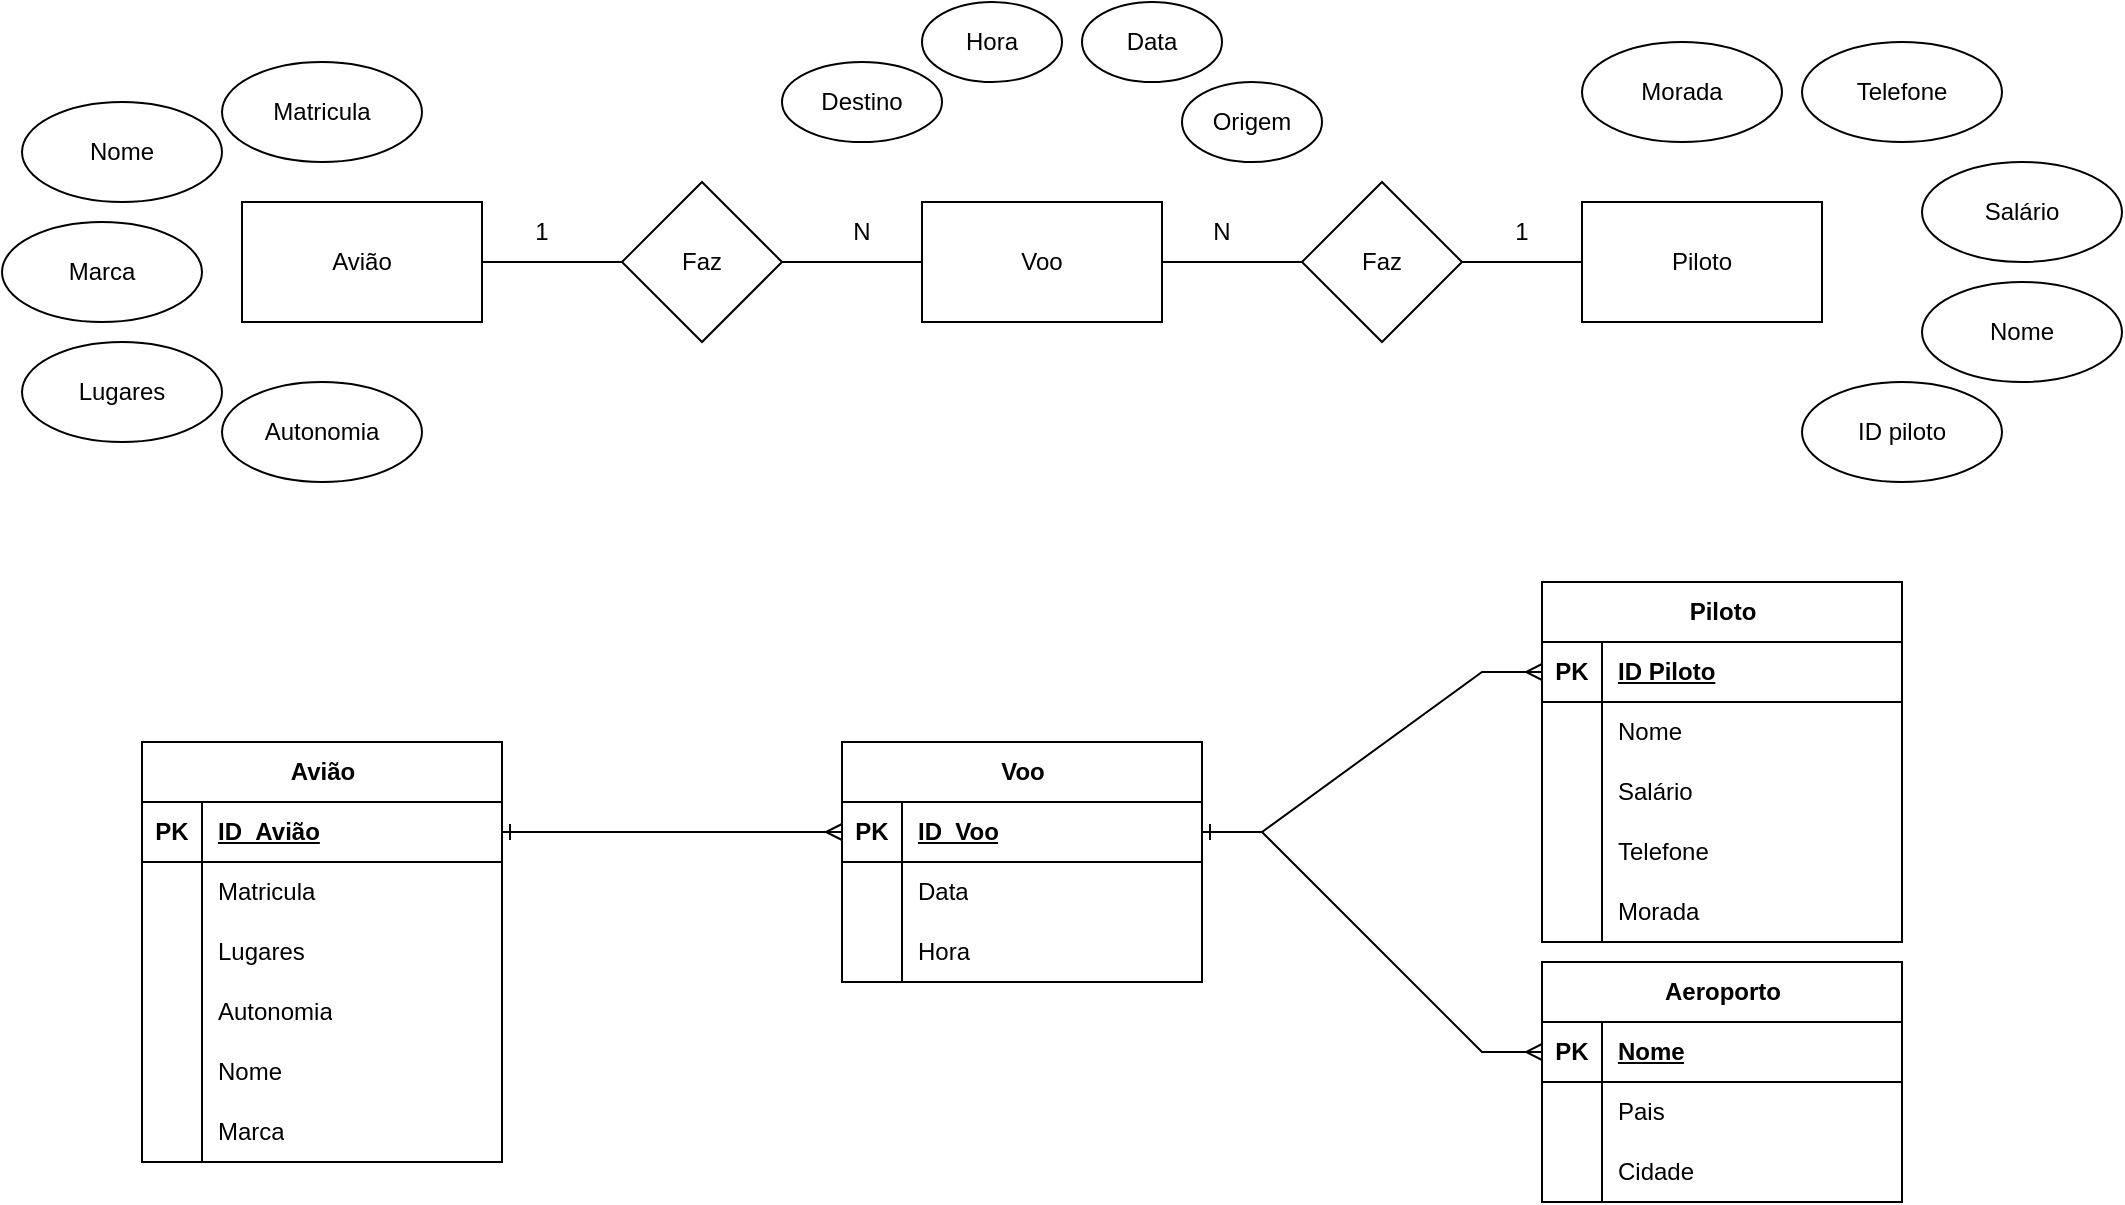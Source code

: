 <mxfile version="22.0.8" type="github">
  <diagram name="Página-1" id="p1oXtkRtHW1GF1QQuitB">
    <mxGraphModel dx="2261" dy="738" grid="1" gridSize="10" guides="1" tooltips="1" connect="1" arrows="1" fold="1" page="1" pageScale="1" pageWidth="827" pageHeight="1169" math="0" shadow="0">
      <root>
        <mxCell id="0" />
        <mxCell id="1" parent="0" />
        <mxCell id="BLrcWcdaxOxOEYR4BJmN-2" value="Voo" style="rounded=0;whiteSpace=wrap;html=1;" parent="1" vertex="1">
          <mxGeometry x="320" y="300" width="120" height="60" as="geometry" />
        </mxCell>
        <mxCell id="BLrcWcdaxOxOEYR4BJmN-3" value="Piloto" style="rounded=0;whiteSpace=wrap;html=1;" parent="1" vertex="1">
          <mxGeometry x="650" y="300" width="120" height="60" as="geometry" />
        </mxCell>
        <mxCell id="BLrcWcdaxOxOEYR4BJmN-4" value="Avião" style="rounded=0;whiteSpace=wrap;html=1;" parent="1" vertex="1">
          <mxGeometry x="-20" y="300" width="120" height="60" as="geometry" />
        </mxCell>
        <mxCell id="BLrcWcdaxOxOEYR4BJmN-6" value="Faz" style="rhombus;whiteSpace=wrap;html=1;" parent="1" vertex="1">
          <mxGeometry x="510" y="290" width="80" height="80" as="geometry" />
        </mxCell>
        <mxCell id="BLrcWcdaxOxOEYR4BJmN-7" value="Faz" style="rhombus;whiteSpace=wrap;html=1;" parent="1" vertex="1">
          <mxGeometry x="170" y="290" width="80" height="80" as="geometry" />
        </mxCell>
        <mxCell id="BLrcWcdaxOxOEYR4BJmN-8" value="" style="endArrow=none;html=1;rounded=0;entryX=1;entryY=0.5;entryDx=0;entryDy=0;exitX=0;exitY=0.5;exitDx=0;exitDy=0;" parent="1" source="BLrcWcdaxOxOEYR4BJmN-3" target="BLrcWcdaxOxOEYR4BJmN-6" edge="1">
          <mxGeometry width="50" height="50" relative="1" as="geometry">
            <mxPoint x="390" y="430" as="sourcePoint" />
            <mxPoint x="440" y="380" as="targetPoint" />
          </mxGeometry>
        </mxCell>
        <mxCell id="BLrcWcdaxOxOEYR4BJmN-9" value="" style="endArrow=none;html=1;rounded=0;exitX=1;exitY=0.5;exitDx=0;exitDy=0;entryX=0;entryY=0.5;entryDx=0;entryDy=0;" parent="1" source="BLrcWcdaxOxOEYR4BJmN-2" target="BLrcWcdaxOxOEYR4BJmN-6" edge="1">
          <mxGeometry width="50" height="50" relative="1" as="geometry">
            <mxPoint x="390" y="430" as="sourcePoint" />
            <mxPoint x="440" y="380" as="targetPoint" />
          </mxGeometry>
        </mxCell>
        <mxCell id="BLrcWcdaxOxOEYR4BJmN-10" value="" style="endArrow=none;html=1;rounded=0;exitX=1;exitY=0.5;exitDx=0;exitDy=0;entryX=0;entryY=0.5;entryDx=0;entryDy=0;" parent="1" source="BLrcWcdaxOxOEYR4BJmN-7" target="BLrcWcdaxOxOEYR4BJmN-2" edge="1">
          <mxGeometry width="50" height="50" relative="1" as="geometry">
            <mxPoint x="390" y="430" as="sourcePoint" />
            <mxPoint x="440" y="380" as="targetPoint" />
          </mxGeometry>
        </mxCell>
        <mxCell id="BLrcWcdaxOxOEYR4BJmN-11" value="" style="endArrow=none;html=1;rounded=0;exitX=1;exitY=0.5;exitDx=0;exitDy=0;entryX=0;entryY=0.5;entryDx=0;entryDy=0;" parent="1" source="BLrcWcdaxOxOEYR4BJmN-4" target="BLrcWcdaxOxOEYR4BJmN-7" edge="1">
          <mxGeometry width="50" height="50" relative="1" as="geometry">
            <mxPoint x="390" y="430" as="sourcePoint" />
            <mxPoint x="440" y="380" as="targetPoint" />
          </mxGeometry>
        </mxCell>
        <mxCell id="BLrcWcdaxOxOEYR4BJmN-12" value="1" style="text;html=1;strokeColor=none;fillColor=none;align=center;verticalAlign=middle;whiteSpace=wrap;rounded=0;" parent="1" vertex="1">
          <mxGeometry x="590" y="300" width="60" height="30" as="geometry" />
        </mxCell>
        <mxCell id="BLrcWcdaxOxOEYR4BJmN-13" value="N" style="text;html=1;strokeColor=none;fillColor=none;align=center;verticalAlign=middle;whiteSpace=wrap;rounded=0;" parent="1" vertex="1">
          <mxGeometry x="440" y="300" width="60" height="30" as="geometry" />
        </mxCell>
        <mxCell id="BLrcWcdaxOxOEYR4BJmN-14" value="N" style="text;html=1;strokeColor=none;fillColor=none;align=center;verticalAlign=middle;whiteSpace=wrap;rounded=0;" parent="1" vertex="1">
          <mxGeometry x="260" y="300" width="60" height="30" as="geometry" />
        </mxCell>
        <mxCell id="BLrcWcdaxOxOEYR4BJmN-15" value="1" style="text;html=1;strokeColor=none;fillColor=none;align=center;verticalAlign=middle;whiteSpace=wrap;rounded=0;" parent="1" vertex="1">
          <mxGeometry x="100" y="300" width="60" height="30" as="geometry" />
        </mxCell>
        <mxCell id="BLrcWcdaxOxOEYR4BJmN-21" value="Autonomia" style="ellipse;whiteSpace=wrap;html=1;" parent="1" vertex="1">
          <mxGeometry x="-30" y="390" width="100" height="50" as="geometry" />
        </mxCell>
        <mxCell id="BLrcWcdaxOxOEYR4BJmN-22" value="Matricula" style="ellipse;whiteSpace=wrap;html=1;" parent="1" vertex="1">
          <mxGeometry x="-30" y="230" width="100" height="50" as="geometry" />
        </mxCell>
        <mxCell id="BLrcWcdaxOxOEYR4BJmN-23" value="Nome" style="ellipse;whiteSpace=wrap;html=1;" parent="1" vertex="1">
          <mxGeometry x="-130" y="250" width="100" height="50" as="geometry" />
        </mxCell>
        <mxCell id="BLrcWcdaxOxOEYR4BJmN-24" value="Marca" style="ellipse;whiteSpace=wrap;html=1;" parent="1" vertex="1">
          <mxGeometry x="-140" y="310" width="100" height="50" as="geometry" />
        </mxCell>
        <mxCell id="BLrcWcdaxOxOEYR4BJmN-25" value="Lugares" style="ellipse;whiteSpace=wrap;html=1;" parent="1" vertex="1">
          <mxGeometry x="-130" y="370" width="100" height="50" as="geometry" />
        </mxCell>
        <mxCell id="BLrcWcdaxOxOEYR4BJmN-26" value="ID piloto" style="ellipse;whiteSpace=wrap;html=1;" parent="1" vertex="1">
          <mxGeometry x="760" y="390" width="100" height="50" as="geometry" />
        </mxCell>
        <mxCell id="BLrcWcdaxOxOEYR4BJmN-27" value="Origem" style="ellipse;whiteSpace=wrap;html=1;" parent="1" vertex="1">
          <mxGeometry x="450" y="240" width="70" height="40" as="geometry" />
        </mxCell>
        <mxCell id="BLrcWcdaxOxOEYR4BJmN-28" value="Hora" style="ellipse;whiteSpace=wrap;html=1;" parent="1" vertex="1">
          <mxGeometry x="320" y="200" width="70" height="40" as="geometry" />
        </mxCell>
        <mxCell id="BLrcWcdaxOxOEYR4BJmN-29" value="Data" style="ellipse;whiteSpace=wrap;html=1;" parent="1" vertex="1">
          <mxGeometry x="400" y="200" width="70" height="40" as="geometry" />
        </mxCell>
        <mxCell id="BLrcWcdaxOxOEYR4BJmN-32" value="Destino" style="ellipse;whiteSpace=wrap;html=1;" parent="1" vertex="1">
          <mxGeometry x="250" y="230" width="80" height="40" as="geometry" />
        </mxCell>
        <mxCell id="BLrcWcdaxOxOEYR4BJmN-33" style="edgeStyle=orthogonalEdgeStyle;rounded=0;orthogonalLoop=1;jettySize=auto;html=1;exitX=0.5;exitY=1;exitDx=0;exitDy=0;" parent="1" edge="1">
          <mxGeometry relative="1" as="geometry">
            <mxPoint x="520" y="220" as="sourcePoint" />
            <mxPoint x="520" y="220" as="targetPoint" />
          </mxGeometry>
        </mxCell>
        <mxCell id="BLrcWcdaxOxOEYR4BJmN-35" value="Nome" style="ellipse;whiteSpace=wrap;html=1;" parent="1" vertex="1">
          <mxGeometry x="820" y="340" width="100" height="50" as="geometry" />
        </mxCell>
        <mxCell id="BLrcWcdaxOxOEYR4BJmN-36" value="Salário" style="ellipse;whiteSpace=wrap;html=1;" parent="1" vertex="1">
          <mxGeometry x="820" y="280" width="100" height="50" as="geometry" />
        </mxCell>
        <mxCell id="BLrcWcdaxOxOEYR4BJmN-37" value="Telefone" style="ellipse;whiteSpace=wrap;html=1;" parent="1" vertex="1">
          <mxGeometry x="760" y="220" width="100" height="50" as="geometry" />
        </mxCell>
        <mxCell id="BLrcWcdaxOxOEYR4BJmN-38" style="edgeStyle=orthogonalEdgeStyle;rounded=0;orthogonalLoop=1;jettySize=auto;html=1;exitX=0.5;exitY=1;exitDx=0;exitDy=0;" parent="1" source="BLrcWcdaxOxOEYR4BJmN-35" target="BLrcWcdaxOxOEYR4BJmN-35" edge="1">
          <mxGeometry relative="1" as="geometry" />
        </mxCell>
        <mxCell id="BLrcWcdaxOxOEYR4BJmN-39" value="Morada" style="ellipse;whiteSpace=wrap;html=1;" parent="1" vertex="1">
          <mxGeometry x="650" y="220" width="100" height="50" as="geometry" />
        </mxCell>
        <mxCell id="wO852-rzgp2-AdcfEZoa-1" value="" style="edgeStyle=entityRelationEdgeStyle;fontSize=12;html=1;endArrow=ERmany;startArrow=ERone;rounded=0;startFill=0;endFill=0;exitX=1;exitY=0.5;exitDx=0;exitDy=0;entryX=0;entryY=0.5;entryDx=0;entryDy=0;" edge="1" parent="1" source="wO852-rzgp2-AdcfEZoa-6" target="wO852-rzgp2-AdcfEZoa-19">
          <mxGeometry width="100" height="100" relative="1" as="geometry">
            <mxPoint x="120" y="620" as="sourcePoint" />
            <mxPoint x="240" y="620" as="targetPoint" />
          </mxGeometry>
        </mxCell>
        <mxCell id="wO852-rzgp2-AdcfEZoa-2" value="" style="edgeStyle=entityRelationEdgeStyle;fontSize=12;html=1;endArrow=ERmany;startArrow=ERone;rounded=0;startFill=0;endFill=0;exitX=1;exitY=0.5;exitDx=0;exitDy=0;entryX=0;entryY=0.5;entryDx=0;entryDy=0;" edge="1" parent="1" source="wO852-rzgp2-AdcfEZoa-19" target="wO852-rzgp2-AdcfEZoa-32">
          <mxGeometry width="100" height="100" relative="1" as="geometry">
            <mxPoint x="500" y="760" as="sourcePoint" />
            <mxPoint x="624" y="760" as="targetPoint" />
          </mxGeometry>
        </mxCell>
        <mxCell id="wO852-rzgp2-AdcfEZoa-5" value="Avião" style="shape=table;startSize=30;container=1;collapsible=1;childLayout=tableLayout;fixedRows=1;rowLines=0;fontStyle=1;align=center;resizeLast=1;html=1;" vertex="1" parent="1">
          <mxGeometry x="-70" y="570" width="180" height="210" as="geometry" />
        </mxCell>
        <mxCell id="wO852-rzgp2-AdcfEZoa-6" value="" style="shape=tableRow;horizontal=0;startSize=0;swimlaneHead=0;swimlaneBody=0;fillColor=none;collapsible=0;dropTarget=0;points=[[0,0.5],[1,0.5]];portConstraint=eastwest;top=0;left=0;right=0;bottom=1;" vertex="1" parent="wO852-rzgp2-AdcfEZoa-5">
          <mxGeometry y="30" width="180" height="30" as="geometry" />
        </mxCell>
        <mxCell id="wO852-rzgp2-AdcfEZoa-7" value="PK" style="shape=partialRectangle;connectable=0;fillColor=none;top=0;left=0;bottom=0;right=0;fontStyle=1;overflow=hidden;whiteSpace=wrap;html=1;" vertex="1" parent="wO852-rzgp2-AdcfEZoa-6">
          <mxGeometry width="30" height="30" as="geometry">
            <mxRectangle width="30" height="30" as="alternateBounds" />
          </mxGeometry>
        </mxCell>
        <mxCell id="wO852-rzgp2-AdcfEZoa-8" value="ID_Avião" style="shape=partialRectangle;connectable=0;fillColor=none;top=0;left=0;bottom=0;right=0;align=left;spacingLeft=6;fontStyle=5;overflow=hidden;whiteSpace=wrap;html=1;" vertex="1" parent="wO852-rzgp2-AdcfEZoa-6">
          <mxGeometry x="30" width="150" height="30" as="geometry">
            <mxRectangle width="150" height="30" as="alternateBounds" />
          </mxGeometry>
        </mxCell>
        <mxCell id="wO852-rzgp2-AdcfEZoa-9" value="" style="shape=tableRow;horizontal=0;startSize=0;swimlaneHead=0;swimlaneBody=0;fillColor=none;collapsible=0;dropTarget=0;points=[[0,0.5],[1,0.5]];portConstraint=eastwest;top=0;left=0;right=0;bottom=0;" vertex="1" parent="wO852-rzgp2-AdcfEZoa-5">
          <mxGeometry y="60" width="180" height="30" as="geometry" />
        </mxCell>
        <mxCell id="wO852-rzgp2-AdcfEZoa-10" value="" style="shape=partialRectangle;connectable=0;fillColor=none;top=0;left=0;bottom=0;right=0;editable=1;overflow=hidden;whiteSpace=wrap;html=1;" vertex="1" parent="wO852-rzgp2-AdcfEZoa-9">
          <mxGeometry width="30" height="30" as="geometry">
            <mxRectangle width="30" height="30" as="alternateBounds" />
          </mxGeometry>
        </mxCell>
        <mxCell id="wO852-rzgp2-AdcfEZoa-11" value="Matricula" style="shape=partialRectangle;connectable=0;fillColor=none;top=0;left=0;bottom=0;right=0;align=left;spacingLeft=6;overflow=hidden;whiteSpace=wrap;html=1;" vertex="1" parent="wO852-rzgp2-AdcfEZoa-9">
          <mxGeometry x="30" width="150" height="30" as="geometry">
            <mxRectangle width="150" height="30" as="alternateBounds" />
          </mxGeometry>
        </mxCell>
        <mxCell id="wO852-rzgp2-AdcfEZoa-47" style="shape=tableRow;horizontal=0;startSize=0;swimlaneHead=0;swimlaneBody=0;fillColor=none;collapsible=0;dropTarget=0;points=[[0,0.5],[1,0.5]];portConstraint=eastwest;top=0;left=0;right=0;bottom=0;" vertex="1" parent="wO852-rzgp2-AdcfEZoa-5">
          <mxGeometry y="90" width="180" height="30" as="geometry" />
        </mxCell>
        <mxCell id="wO852-rzgp2-AdcfEZoa-48" style="shape=partialRectangle;connectable=0;fillColor=none;top=0;left=0;bottom=0;right=0;editable=1;overflow=hidden;whiteSpace=wrap;html=1;" vertex="1" parent="wO852-rzgp2-AdcfEZoa-47">
          <mxGeometry width="30" height="30" as="geometry">
            <mxRectangle width="30" height="30" as="alternateBounds" />
          </mxGeometry>
        </mxCell>
        <mxCell id="wO852-rzgp2-AdcfEZoa-49" value="Lugares" style="shape=partialRectangle;connectable=0;fillColor=none;top=0;left=0;bottom=0;right=0;align=left;spacingLeft=6;overflow=hidden;whiteSpace=wrap;html=1;" vertex="1" parent="wO852-rzgp2-AdcfEZoa-47">
          <mxGeometry x="30" width="150" height="30" as="geometry">
            <mxRectangle width="150" height="30" as="alternateBounds" />
          </mxGeometry>
        </mxCell>
        <mxCell id="wO852-rzgp2-AdcfEZoa-44" style="shape=tableRow;horizontal=0;startSize=0;swimlaneHead=0;swimlaneBody=0;fillColor=none;collapsible=0;dropTarget=0;points=[[0,0.5],[1,0.5]];portConstraint=eastwest;top=0;left=0;right=0;bottom=0;" vertex="1" parent="wO852-rzgp2-AdcfEZoa-5">
          <mxGeometry y="120" width="180" height="30" as="geometry" />
        </mxCell>
        <mxCell id="wO852-rzgp2-AdcfEZoa-45" style="shape=partialRectangle;connectable=0;fillColor=none;top=0;left=0;bottom=0;right=0;editable=1;overflow=hidden;whiteSpace=wrap;html=1;" vertex="1" parent="wO852-rzgp2-AdcfEZoa-44">
          <mxGeometry width="30" height="30" as="geometry">
            <mxRectangle width="30" height="30" as="alternateBounds" />
          </mxGeometry>
        </mxCell>
        <mxCell id="wO852-rzgp2-AdcfEZoa-46" value="Autonomia" style="shape=partialRectangle;connectable=0;fillColor=none;top=0;left=0;bottom=0;right=0;align=left;spacingLeft=6;overflow=hidden;whiteSpace=wrap;html=1;" vertex="1" parent="wO852-rzgp2-AdcfEZoa-44">
          <mxGeometry x="30" width="150" height="30" as="geometry">
            <mxRectangle width="150" height="30" as="alternateBounds" />
          </mxGeometry>
        </mxCell>
        <mxCell id="wO852-rzgp2-AdcfEZoa-12" value="" style="shape=tableRow;horizontal=0;startSize=0;swimlaneHead=0;swimlaneBody=0;fillColor=none;collapsible=0;dropTarget=0;points=[[0,0.5],[1,0.5]];portConstraint=eastwest;top=0;left=0;right=0;bottom=0;" vertex="1" parent="wO852-rzgp2-AdcfEZoa-5">
          <mxGeometry y="150" width="180" height="30" as="geometry" />
        </mxCell>
        <mxCell id="wO852-rzgp2-AdcfEZoa-13" value="" style="shape=partialRectangle;connectable=0;fillColor=none;top=0;left=0;bottom=0;right=0;editable=1;overflow=hidden;whiteSpace=wrap;html=1;" vertex="1" parent="wO852-rzgp2-AdcfEZoa-12">
          <mxGeometry width="30" height="30" as="geometry">
            <mxRectangle width="30" height="30" as="alternateBounds" />
          </mxGeometry>
        </mxCell>
        <mxCell id="wO852-rzgp2-AdcfEZoa-14" value="Nome" style="shape=partialRectangle;connectable=0;fillColor=none;top=0;left=0;bottom=0;right=0;align=left;spacingLeft=6;overflow=hidden;whiteSpace=wrap;html=1;" vertex="1" parent="wO852-rzgp2-AdcfEZoa-12">
          <mxGeometry x="30" width="150" height="30" as="geometry">
            <mxRectangle width="150" height="30" as="alternateBounds" />
          </mxGeometry>
        </mxCell>
        <mxCell id="wO852-rzgp2-AdcfEZoa-15" value="" style="shape=tableRow;horizontal=0;startSize=0;swimlaneHead=0;swimlaneBody=0;fillColor=none;collapsible=0;dropTarget=0;points=[[0,0.5],[1,0.5]];portConstraint=eastwest;top=0;left=0;right=0;bottom=0;" vertex="1" parent="wO852-rzgp2-AdcfEZoa-5">
          <mxGeometry y="180" width="180" height="30" as="geometry" />
        </mxCell>
        <mxCell id="wO852-rzgp2-AdcfEZoa-16" value="" style="shape=partialRectangle;connectable=0;fillColor=none;top=0;left=0;bottom=0;right=0;editable=1;overflow=hidden;whiteSpace=wrap;html=1;" vertex="1" parent="wO852-rzgp2-AdcfEZoa-15">
          <mxGeometry width="30" height="30" as="geometry">
            <mxRectangle width="30" height="30" as="alternateBounds" />
          </mxGeometry>
        </mxCell>
        <mxCell id="wO852-rzgp2-AdcfEZoa-17" value="Marca" style="shape=partialRectangle;connectable=0;fillColor=none;top=0;left=0;bottom=0;right=0;align=left;spacingLeft=6;overflow=hidden;whiteSpace=wrap;html=1;" vertex="1" parent="wO852-rzgp2-AdcfEZoa-15">
          <mxGeometry x="30" width="150" height="30" as="geometry">
            <mxRectangle width="150" height="30" as="alternateBounds" />
          </mxGeometry>
        </mxCell>
        <mxCell id="wO852-rzgp2-AdcfEZoa-31" value="Piloto" style="shape=table;startSize=30;container=1;collapsible=1;childLayout=tableLayout;fixedRows=1;rowLines=0;fontStyle=1;align=center;resizeLast=1;html=1;" vertex="1" parent="1">
          <mxGeometry x="630" y="490" width="180" height="180" as="geometry" />
        </mxCell>
        <mxCell id="wO852-rzgp2-AdcfEZoa-32" value="" style="shape=tableRow;horizontal=0;startSize=0;swimlaneHead=0;swimlaneBody=0;fillColor=none;collapsible=0;dropTarget=0;points=[[0,0.5],[1,0.5]];portConstraint=eastwest;top=0;left=0;right=0;bottom=1;" vertex="1" parent="wO852-rzgp2-AdcfEZoa-31">
          <mxGeometry y="30" width="180" height="30" as="geometry" />
        </mxCell>
        <mxCell id="wO852-rzgp2-AdcfEZoa-33" value="PK" style="shape=partialRectangle;connectable=0;fillColor=none;top=0;left=0;bottom=0;right=0;fontStyle=1;overflow=hidden;whiteSpace=wrap;html=1;" vertex="1" parent="wO852-rzgp2-AdcfEZoa-32">
          <mxGeometry width="30" height="30" as="geometry">
            <mxRectangle width="30" height="30" as="alternateBounds" />
          </mxGeometry>
        </mxCell>
        <mxCell id="wO852-rzgp2-AdcfEZoa-34" value="ID Piloto" style="shape=partialRectangle;connectable=0;fillColor=none;top=0;left=0;bottom=0;right=0;align=left;spacingLeft=6;fontStyle=5;overflow=hidden;whiteSpace=wrap;html=1;" vertex="1" parent="wO852-rzgp2-AdcfEZoa-32">
          <mxGeometry x="30" width="150" height="30" as="geometry">
            <mxRectangle width="150" height="30" as="alternateBounds" />
          </mxGeometry>
        </mxCell>
        <mxCell id="wO852-rzgp2-AdcfEZoa-35" value="" style="shape=tableRow;horizontal=0;startSize=0;swimlaneHead=0;swimlaneBody=0;fillColor=none;collapsible=0;dropTarget=0;points=[[0,0.5],[1,0.5]];portConstraint=eastwest;top=0;left=0;right=0;bottom=0;" vertex="1" parent="wO852-rzgp2-AdcfEZoa-31">
          <mxGeometry y="60" width="180" height="30" as="geometry" />
        </mxCell>
        <mxCell id="wO852-rzgp2-AdcfEZoa-36" value="" style="shape=partialRectangle;connectable=0;fillColor=none;top=0;left=0;bottom=0;right=0;editable=1;overflow=hidden;whiteSpace=wrap;html=1;" vertex="1" parent="wO852-rzgp2-AdcfEZoa-35">
          <mxGeometry width="30" height="30" as="geometry">
            <mxRectangle width="30" height="30" as="alternateBounds" />
          </mxGeometry>
        </mxCell>
        <mxCell id="wO852-rzgp2-AdcfEZoa-37" value="Nome" style="shape=partialRectangle;connectable=0;fillColor=none;top=0;left=0;bottom=0;right=0;align=left;spacingLeft=6;overflow=hidden;whiteSpace=wrap;html=1;" vertex="1" parent="wO852-rzgp2-AdcfEZoa-35">
          <mxGeometry x="30" width="150" height="30" as="geometry">
            <mxRectangle width="150" height="30" as="alternateBounds" />
          </mxGeometry>
        </mxCell>
        <mxCell id="wO852-rzgp2-AdcfEZoa-38" value="" style="shape=tableRow;horizontal=0;startSize=0;swimlaneHead=0;swimlaneBody=0;fillColor=none;collapsible=0;dropTarget=0;points=[[0,0.5],[1,0.5]];portConstraint=eastwest;top=0;left=0;right=0;bottom=0;" vertex="1" parent="wO852-rzgp2-AdcfEZoa-31">
          <mxGeometry y="90" width="180" height="30" as="geometry" />
        </mxCell>
        <mxCell id="wO852-rzgp2-AdcfEZoa-39" value="" style="shape=partialRectangle;connectable=0;fillColor=none;top=0;left=0;bottom=0;right=0;editable=1;overflow=hidden;whiteSpace=wrap;html=1;" vertex="1" parent="wO852-rzgp2-AdcfEZoa-38">
          <mxGeometry width="30" height="30" as="geometry">
            <mxRectangle width="30" height="30" as="alternateBounds" />
          </mxGeometry>
        </mxCell>
        <mxCell id="wO852-rzgp2-AdcfEZoa-40" value="Salário&lt;span style=&quot;white-space: pre;&quot;&gt;&#x9;&lt;/span&gt;" style="shape=partialRectangle;connectable=0;fillColor=none;top=0;left=0;bottom=0;right=0;align=left;spacingLeft=6;overflow=hidden;whiteSpace=wrap;html=1;" vertex="1" parent="wO852-rzgp2-AdcfEZoa-38">
          <mxGeometry x="30" width="150" height="30" as="geometry">
            <mxRectangle width="150" height="30" as="alternateBounds" />
          </mxGeometry>
        </mxCell>
        <mxCell id="wO852-rzgp2-AdcfEZoa-41" value="" style="shape=tableRow;horizontal=0;startSize=0;swimlaneHead=0;swimlaneBody=0;fillColor=none;collapsible=0;dropTarget=0;points=[[0,0.5],[1,0.5]];portConstraint=eastwest;top=0;left=0;right=0;bottom=0;" vertex="1" parent="wO852-rzgp2-AdcfEZoa-31">
          <mxGeometry y="120" width="180" height="30" as="geometry" />
        </mxCell>
        <mxCell id="wO852-rzgp2-AdcfEZoa-42" value="" style="shape=partialRectangle;connectable=0;fillColor=none;top=0;left=0;bottom=0;right=0;editable=1;overflow=hidden;whiteSpace=wrap;html=1;" vertex="1" parent="wO852-rzgp2-AdcfEZoa-41">
          <mxGeometry width="30" height="30" as="geometry">
            <mxRectangle width="30" height="30" as="alternateBounds" />
          </mxGeometry>
        </mxCell>
        <mxCell id="wO852-rzgp2-AdcfEZoa-43" value="Telefone" style="shape=partialRectangle;connectable=0;fillColor=none;top=0;left=0;bottom=0;right=0;align=left;spacingLeft=6;overflow=hidden;whiteSpace=wrap;html=1;" vertex="1" parent="wO852-rzgp2-AdcfEZoa-41">
          <mxGeometry x="30" width="150" height="30" as="geometry">
            <mxRectangle width="150" height="30" as="alternateBounds" />
          </mxGeometry>
        </mxCell>
        <mxCell id="wO852-rzgp2-AdcfEZoa-83" style="shape=tableRow;horizontal=0;startSize=0;swimlaneHead=0;swimlaneBody=0;fillColor=none;collapsible=0;dropTarget=0;points=[[0,0.5],[1,0.5]];portConstraint=eastwest;top=0;left=0;right=0;bottom=0;" vertex="1" parent="wO852-rzgp2-AdcfEZoa-31">
          <mxGeometry y="150" width="180" height="30" as="geometry" />
        </mxCell>
        <mxCell id="wO852-rzgp2-AdcfEZoa-84" style="shape=partialRectangle;connectable=0;fillColor=none;top=0;left=0;bottom=0;right=0;editable=1;overflow=hidden;whiteSpace=wrap;html=1;" vertex="1" parent="wO852-rzgp2-AdcfEZoa-83">
          <mxGeometry width="30" height="30" as="geometry">
            <mxRectangle width="30" height="30" as="alternateBounds" />
          </mxGeometry>
        </mxCell>
        <mxCell id="wO852-rzgp2-AdcfEZoa-85" value="Morada" style="shape=partialRectangle;connectable=0;fillColor=none;top=0;left=0;bottom=0;right=0;align=left;spacingLeft=6;overflow=hidden;whiteSpace=wrap;html=1;" vertex="1" parent="wO852-rzgp2-AdcfEZoa-83">
          <mxGeometry x="30" width="150" height="30" as="geometry">
            <mxRectangle width="150" height="30" as="alternateBounds" />
          </mxGeometry>
        </mxCell>
        <mxCell id="wO852-rzgp2-AdcfEZoa-18" value="Voo" style="shape=table;startSize=30;container=1;collapsible=1;childLayout=tableLayout;fixedRows=1;rowLines=0;fontStyle=1;align=center;resizeLast=1;html=1;" vertex="1" parent="1">
          <mxGeometry x="280" y="570" width="180" height="120" as="geometry" />
        </mxCell>
        <mxCell id="wO852-rzgp2-AdcfEZoa-19" value="" style="shape=tableRow;horizontal=0;startSize=0;swimlaneHead=0;swimlaneBody=0;fillColor=none;collapsible=0;dropTarget=0;points=[[0,0.5],[1,0.5]];portConstraint=eastwest;top=0;left=0;right=0;bottom=1;" vertex="1" parent="wO852-rzgp2-AdcfEZoa-18">
          <mxGeometry y="30" width="180" height="30" as="geometry" />
        </mxCell>
        <mxCell id="wO852-rzgp2-AdcfEZoa-20" value="PK" style="shape=partialRectangle;connectable=0;fillColor=none;top=0;left=0;bottom=0;right=0;fontStyle=1;overflow=hidden;whiteSpace=wrap;html=1;" vertex="1" parent="wO852-rzgp2-AdcfEZoa-19">
          <mxGeometry width="30" height="30" as="geometry">
            <mxRectangle width="30" height="30" as="alternateBounds" />
          </mxGeometry>
        </mxCell>
        <mxCell id="wO852-rzgp2-AdcfEZoa-21" value="ID_Voo" style="shape=partialRectangle;connectable=0;fillColor=none;top=0;left=0;bottom=0;right=0;align=left;spacingLeft=6;fontStyle=5;overflow=hidden;whiteSpace=wrap;html=1;" vertex="1" parent="wO852-rzgp2-AdcfEZoa-19">
          <mxGeometry x="30" width="150" height="30" as="geometry">
            <mxRectangle width="150" height="30" as="alternateBounds" />
          </mxGeometry>
        </mxCell>
        <mxCell id="wO852-rzgp2-AdcfEZoa-22" value="" style="shape=tableRow;horizontal=0;startSize=0;swimlaneHead=0;swimlaneBody=0;fillColor=none;collapsible=0;dropTarget=0;points=[[0,0.5],[1,0.5]];portConstraint=eastwest;top=0;left=0;right=0;bottom=0;" vertex="1" parent="wO852-rzgp2-AdcfEZoa-18">
          <mxGeometry y="60" width="180" height="30" as="geometry" />
        </mxCell>
        <mxCell id="wO852-rzgp2-AdcfEZoa-23" value="" style="shape=partialRectangle;connectable=0;fillColor=none;top=0;left=0;bottom=0;right=0;editable=1;overflow=hidden;whiteSpace=wrap;html=1;" vertex="1" parent="wO852-rzgp2-AdcfEZoa-22">
          <mxGeometry width="30" height="30" as="geometry">
            <mxRectangle width="30" height="30" as="alternateBounds" />
          </mxGeometry>
        </mxCell>
        <mxCell id="wO852-rzgp2-AdcfEZoa-24" value="Data" style="shape=partialRectangle;connectable=0;fillColor=none;top=0;left=0;bottom=0;right=0;align=left;spacingLeft=6;overflow=hidden;whiteSpace=wrap;html=1;" vertex="1" parent="wO852-rzgp2-AdcfEZoa-22">
          <mxGeometry x="30" width="150" height="30" as="geometry">
            <mxRectangle width="150" height="30" as="alternateBounds" />
          </mxGeometry>
        </mxCell>
        <mxCell id="wO852-rzgp2-AdcfEZoa-25" value="" style="shape=tableRow;horizontal=0;startSize=0;swimlaneHead=0;swimlaneBody=0;fillColor=none;collapsible=0;dropTarget=0;points=[[0,0.5],[1,0.5]];portConstraint=eastwest;top=0;left=0;right=0;bottom=0;" vertex="1" parent="wO852-rzgp2-AdcfEZoa-18">
          <mxGeometry y="90" width="180" height="30" as="geometry" />
        </mxCell>
        <mxCell id="wO852-rzgp2-AdcfEZoa-26" value="" style="shape=partialRectangle;connectable=0;fillColor=none;top=0;left=0;bottom=0;right=0;editable=1;overflow=hidden;whiteSpace=wrap;html=1;" vertex="1" parent="wO852-rzgp2-AdcfEZoa-25">
          <mxGeometry width="30" height="30" as="geometry">
            <mxRectangle width="30" height="30" as="alternateBounds" />
          </mxGeometry>
        </mxCell>
        <mxCell id="wO852-rzgp2-AdcfEZoa-27" value="Hora" style="shape=partialRectangle;connectable=0;fillColor=none;top=0;left=0;bottom=0;right=0;align=left;spacingLeft=6;overflow=hidden;whiteSpace=wrap;html=1;" vertex="1" parent="wO852-rzgp2-AdcfEZoa-25">
          <mxGeometry x="30" width="150" height="30" as="geometry">
            <mxRectangle width="150" height="30" as="alternateBounds" />
          </mxGeometry>
        </mxCell>
        <mxCell id="wO852-rzgp2-AdcfEZoa-76" value="" style="edgeStyle=entityRelationEdgeStyle;fontSize=12;html=1;endArrow=ERmany;startArrow=ERone;rounded=0;startFill=0;endFill=0;exitX=1;exitY=0.5;exitDx=0;exitDy=0;entryX=0;entryY=0.5;entryDx=0;entryDy=0;" edge="1" parent="1" source="wO852-rzgp2-AdcfEZoa-19" target="wO852-rzgp2-AdcfEZoa-64">
          <mxGeometry width="100" height="100" relative="1" as="geometry">
            <mxPoint x="470" y="625" as="sourcePoint" />
            <mxPoint x="640" y="535" as="targetPoint" />
          </mxGeometry>
        </mxCell>
        <mxCell id="wO852-rzgp2-AdcfEZoa-63" value="Aeroporto" style="shape=table;startSize=30;container=1;collapsible=1;childLayout=tableLayout;fixedRows=1;rowLines=0;fontStyle=1;align=center;resizeLast=1;html=1;" vertex="1" parent="1">
          <mxGeometry x="630" y="680" width="180" height="120" as="geometry" />
        </mxCell>
        <mxCell id="wO852-rzgp2-AdcfEZoa-64" value="" style="shape=tableRow;horizontal=0;startSize=0;swimlaneHead=0;swimlaneBody=0;fillColor=none;collapsible=0;dropTarget=0;points=[[0,0.5],[1,0.5]];portConstraint=eastwest;top=0;left=0;right=0;bottom=1;" vertex="1" parent="wO852-rzgp2-AdcfEZoa-63">
          <mxGeometry y="30" width="180" height="30" as="geometry" />
        </mxCell>
        <mxCell id="wO852-rzgp2-AdcfEZoa-65" value="PK" style="shape=partialRectangle;connectable=0;fillColor=none;top=0;left=0;bottom=0;right=0;fontStyle=1;overflow=hidden;whiteSpace=wrap;html=1;" vertex="1" parent="wO852-rzgp2-AdcfEZoa-64">
          <mxGeometry width="30" height="30" as="geometry">
            <mxRectangle width="30" height="30" as="alternateBounds" />
          </mxGeometry>
        </mxCell>
        <mxCell id="wO852-rzgp2-AdcfEZoa-66" value="Nome" style="shape=partialRectangle;connectable=0;fillColor=none;top=0;left=0;bottom=0;right=0;align=left;spacingLeft=6;fontStyle=5;overflow=hidden;whiteSpace=wrap;html=1;" vertex="1" parent="wO852-rzgp2-AdcfEZoa-64">
          <mxGeometry x="30" width="150" height="30" as="geometry">
            <mxRectangle width="150" height="30" as="alternateBounds" />
          </mxGeometry>
        </mxCell>
        <mxCell id="wO852-rzgp2-AdcfEZoa-67" value="" style="shape=tableRow;horizontal=0;startSize=0;swimlaneHead=0;swimlaneBody=0;fillColor=none;collapsible=0;dropTarget=0;points=[[0,0.5],[1,0.5]];portConstraint=eastwest;top=0;left=0;right=0;bottom=0;" vertex="1" parent="wO852-rzgp2-AdcfEZoa-63">
          <mxGeometry y="60" width="180" height="30" as="geometry" />
        </mxCell>
        <mxCell id="wO852-rzgp2-AdcfEZoa-68" value="" style="shape=partialRectangle;connectable=0;fillColor=none;top=0;left=0;bottom=0;right=0;editable=1;overflow=hidden;whiteSpace=wrap;html=1;" vertex="1" parent="wO852-rzgp2-AdcfEZoa-67">
          <mxGeometry width="30" height="30" as="geometry">
            <mxRectangle width="30" height="30" as="alternateBounds" />
          </mxGeometry>
        </mxCell>
        <mxCell id="wO852-rzgp2-AdcfEZoa-69" value="Pais" style="shape=partialRectangle;connectable=0;fillColor=none;top=0;left=0;bottom=0;right=0;align=left;spacingLeft=6;overflow=hidden;whiteSpace=wrap;html=1;" vertex="1" parent="wO852-rzgp2-AdcfEZoa-67">
          <mxGeometry x="30" width="150" height="30" as="geometry">
            <mxRectangle width="150" height="30" as="alternateBounds" />
          </mxGeometry>
        </mxCell>
        <mxCell id="wO852-rzgp2-AdcfEZoa-70" value="" style="shape=tableRow;horizontal=0;startSize=0;swimlaneHead=0;swimlaneBody=0;fillColor=none;collapsible=0;dropTarget=0;points=[[0,0.5],[1,0.5]];portConstraint=eastwest;top=0;left=0;right=0;bottom=0;" vertex="1" parent="wO852-rzgp2-AdcfEZoa-63">
          <mxGeometry y="90" width="180" height="30" as="geometry" />
        </mxCell>
        <mxCell id="wO852-rzgp2-AdcfEZoa-71" value="" style="shape=partialRectangle;connectable=0;fillColor=none;top=0;left=0;bottom=0;right=0;editable=1;overflow=hidden;whiteSpace=wrap;html=1;" vertex="1" parent="wO852-rzgp2-AdcfEZoa-70">
          <mxGeometry width="30" height="30" as="geometry">
            <mxRectangle width="30" height="30" as="alternateBounds" />
          </mxGeometry>
        </mxCell>
        <mxCell id="wO852-rzgp2-AdcfEZoa-72" value="Cidade" style="shape=partialRectangle;connectable=0;fillColor=none;top=0;left=0;bottom=0;right=0;align=left;spacingLeft=6;overflow=hidden;whiteSpace=wrap;html=1;" vertex="1" parent="wO852-rzgp2-AdcfEZoa-70">
          <mxGeometry x="30" width="150" height="30" as="geometry">
            <mxRectangle width="150" height="30" as="alternateBounds" />
          </mxGeometry>
        </mxCell>
      </root>
    </mxGraphModel>
  </diagram>
</mxfile>
